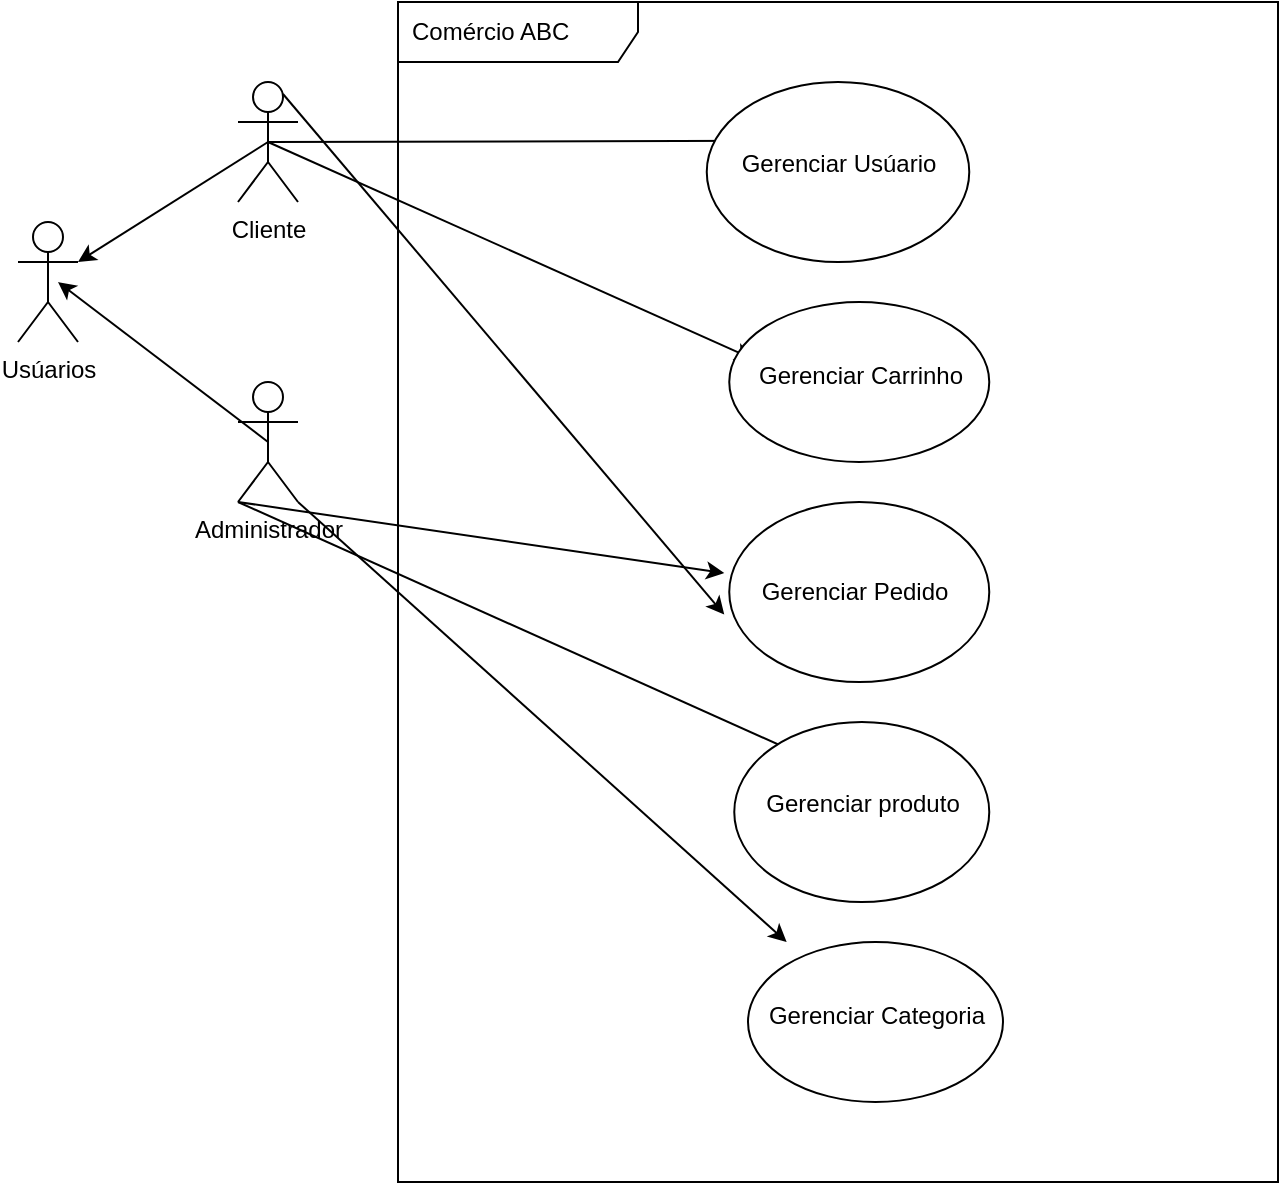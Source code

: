 <mxfile>
    <diagram id="q4IH4mwnKPXWAURjlu9s" name="Visão Geral - Domínio">
        <mxGraphModel dx="1059" dy="792" grid="1" gridSize="10" guides="1" tooltips="1" connect="1" arrows="1" fold="1" page="1" pageScale="1" pageWidth="850" pageHeight="1100" math="0" shadow="0">
            <root>
                <mxCell id="0"/>
                <mxCell id="1" parent="0"/>
                <mxCell id="2" value="Comércio ABC" style="shape=umlFrame;whiteSpace=wrap;html=1;width=120;height=30;boundedLbl=1;verticalAlign=middle;align=left;spacingLeft=5;" parent="1" vertex="1">
                    <mxGeometry x="250" y="20" width="440" height="590" as="geometry"/>
                </mxCell>
                <mxCell id="61" style="edgeStyle=none;html=1;exitX=0.5;exitY=0.5;exitDx=0;exitDy=0;exitPerimeter=0;" parent="1" source="7" edge="1">
                    <mxGeometry relative="1" as="geometry">
                        <mxPoint x="80" y="160" as="targetPoint"/>
                    </mxGeometry>
                </mxCell>
                <mxCell id="66" style="edgeStyle=none;html=1;exitX=0;exitY=1;exitDx=0;exitDy=0;exitPerimeter=0;" parent="1" source="7" target="48" edge="1">
                    <mxGeometry relative="1" as="geometry"/>
                </mxCell>
                <mxCell id="67" style="edgeStyle=none;html=1;exitX=0;exitY=1;exitDx=0;exitDy=0;exitPerimeter=0;entryX=0.5;entryY=0;entryDx=0;entryDy=0;" parent="1" source="7" target="41" edge="1">
                    <mxGeometry relative="1" as="geometry"/>
                </mxCell>
                <mxCell id="68" style="edgeStyle=none;html=1;exitX=1;exitY=1;exitDx=0;exitDy=0;exitPerimeter=0;" parent="1" source="7" target="32" edge="1">
                    <mxGeometry relative="1" as="geometry"/>
                </mxCell>
                <mxCell id="7" value="Administrador" style="shape=umlActor;verticalLabelPosition=bottom;verticalAlign=top;html=1;" parent="1" vertex="1">
                    <mxGeometry x="170" y="210" width="30" height="60" as="geometry"/>
                </mxCell>
                <mxCell id="60" style="edgeStyle=none;html=1;exitX=0.5;exitY=0.5;exitDx=0;exitDy=0;exitPerimeter=0;entryX=1;entryY=0.333;entryDx=0;entryDy=0;entryPerimeter=0;" parent="1" source="13" target="14" edge="1">
                    <mxGeometry relative="1" as="geometry"/>
                </mxCell>
                <mxCell id="62" style="edgeStyle=none;html=1;exitX=0.5;exitY=0.5;exitDx=0;exitDy=0;exitPerimeter=0;entryX=0.378;entryY=-0.029;entryDx=0;entryDy=0;entryPerimeter=0;" parent="1" source="13" target="58" edge="1">
                    <mxGeometry relative="1" as="geometry"/>
                </mxCell>
                <mxCell id="63" style="edgeStyle=none;html=1;exitX=0.5;exitY=0.5;exitDx=0;exitDy=0;exitPerimeter=0;entryX=0.092;entryY=0.092;entryDx=0;entryDy=0;entryPerimeter=0;" parent="1" source="13" target="53" edge="1">
                    <mxGeometry relative="1" as="geometry"/>
                </mxCell>
                <mxCell id="65" style="edgeStyle=none;html=1;exitX=0.75;exitY=0.1;exitDx=0;exitDy=0;exitPerimeter=0;entryX=0;entryY=1;entryDx=0;entryDy=0;" parent="1" source="13" target="48" edge="1">
                    <mxGeometry relative="1" as="geometry"/>
                </mxCell>
                <mxCell id="13" value="Cliente&lt;br&gt;" style="shape=umlActor;verticalLabelPosition=bottom;verticalAlign=top;html=1;" parent="1" vertex="1">
                    <mxGeometry x="170" y="60" width="30" height="60" as="geometry"/>
                </mxCell>
                <mxCell id="14" value="Usúarios" style="shape=umlActor;verticalLabelPosition=bottom;verticalAlign=top;html=1;" parent="1" vertex="1">
                    <mxGeometry x="60" y="130" width="30" height="60" as="geometry"/>
                </mxCell>
                <mxCell id="32" value="" style="shape=ellipse;container=1;horizontal=1;horizontalStack=0;resizeParent=1;resizeParentMax=0;resizeLast=0;html=1;dashed=0;collapsible=0;" parent="1" vertex="1">
                    <mxGeometry x="425" y="490" width="127.5" height="80" as="geometry"/>
                </mxCell>
                <mxCell id="35" value="Gerenciar Categoria" style="text;html=1;align=center;verticalAlign=middle;rotatable=0;fillColor=none;strokeColor=none;" parent="32" vertex="1">
                    <mxGeometry y="26.667" width="127.5" height="20" as="geometry"/>
                </mxCell>
                <mxCell id="38" value="" style="shape=ellipse;container=1;horizontal=1;horizontalStack=0;resizeParent=1;resizeParentMax=0;resizeLast=0;html=1;dashed=0;collapsible=0;" parent="1" vertex="1">
                    <mxGeometry x="418.13" y="380" width="127.5" height="90" as="geometry"/>
                </mxCell>
                <mxCell id="41" value="Gerenciar produto" style="text;html=1;align=center;verticalAlign=middle;rotatable=0;fillColor=none;strokeColor=none;" parent="38" vertex="1">
                    <mxGeometry y="30.0" width="127.5" height="22.5" as="geometry"/>
                </mxCell>
                <mxCell id="45" value="" style="shape=ellipse;container=1;horizontal=1;horizontalStack=0;resizeParent=1;resizeParentMax=0;resizeLast=0;html=1;dashed=0;collapsible=0;" parent="1" vertex="1">
                    <mxGeometry x="415.63" y="270" width="130" height="90" as="geometry"/>
                </mxCell>
                <mxCell id="48" value="Gerenciar Pedido" style="text;html=1;align=center;verticalAlign=middle;rotatable=0;fillColor=none;strokeColor=none;" parent="45" vertex="1">
                    <mxGeometry x="-2.5" y="33.75" width="130" height="22.5" as="geometry"/>
                </mxCell>
                <mxCell id="50" value="" style="shape=ellipse;container=1;horizontal=1;horizontalStack=0;resizeParent=1;resizeParentMax=0;resizeLast=0;html=1;dashed=0;collapsible=0;" parent="1" vertex="1">
                    <mxGeometry x="415.63" y="170" width="130" height="80" as="geometry"/>
                </mxCell>
                <mxCell id="53" value="Gerenciar Carrinho&lt;br&gt;" style="text;html=1;align=center;verticalAlign=middle;rotatable=0;fillColor=none;strokeColor=none;" parent="50" vertex="1">
                    <mxGeometry y="26.667" width="130" height="20" as="geometry"/>
                </mxCell>
                <mxCell id="55" value="" style="shape=ellipse;container=1;horizontal=1;horizontalStack=0;resizeParent=1;resizeParentMax=0;resizeLast=0;html=1;dashed=0;collapsible=0;" parent="1" vertex="1">
                    <mxGeometry x="404.38" y="60" width="131.25" height="90" as="geometry"/>
                </mxCell>
                <mxCell id="58" value="Gerenciar Usúario" style="text;html=1;align=center;verticalAlign=middle;rotatable=0;fillColor=none;strokeColor=none;" parent="55" vertex="1">
                    <mxGeometry y="30.0" width="131.25" height="22.5" as="geometry"/>
                </mxCell>
            </root>
        </mxGraphModel>
    </diagram>
    <diagram id="TSsALLZ51SnXMPDmRImD" name="Subdomínio - Catálogo">
        <mxGraphModel dx="1909" dy="1892" grid="1" gridSize="10" guides="1" tooltips="1" connect="1" arrows="1" fold="1" page="1" pageScale="1" pageWidth="850" pageHeight="1100" math="0" shadow="0">
            <root>
                <mxCell id="0"/>
                <mxCell id="1" parent="0"/>
                <mxCell id="RhjS9vUAR-9wMyZRYqH6-119" style="edgeStyle=none;html=1;exitX=0.5;exitY=0.5;exitDx=0;exitDy=0;exitPerimeter=0;endArrow=classic;endFill=1;entryX=0.108;entryY=1.17;entryDx=0;entryDy=0;entryPerimeter=0;" parent="1" source="hPotBaxYPBjXv2HvKoij-1" target="RhjS9vUAR-9wMyZRYqH6-2" edge="1">
                    <mxGeometry relative="1" as="geometry">
                        <mxPoint x="100" y="-338.547" as="targetPoint"/>
                    </mxGeometry>
                </mxCell>
                <mxCell id="hPotBaxYPBjXv2HvKoij-1" value="Administrador" style="shape=umlActor;verticalLabelPosition=bottom;verticalAlign=top;html=1;" parent="1" vertex="1">
                    <mxGeometry x="20" y="-330" width="30" height="60" as="geometry"/>
                </mxCell>
                <mxCell id="RhjS9vUAR-9wMyZRYqH6-1" value="" style="shape=ellipse;container=1;horizontal=1;horizontalStack=0;resizeParent=1;resizeParentMax=0;resizeLast=0;html=1;dashed=0;collapsible=0;" parent="1" vertex="1">
                    <mxGeometry x="140" y="-330" width="127.5" height="80" as="geometry"/>
                </mxCell>
                <mxCell id="RhjS9vUAR-9wMyZRYqH6-2" value="Gerenciar Categoria" style="text;html=1;align=center;verticalAlign=middle;rotatable=0;fillColor=none;strokeColor=none;" parent="RhjS9vUAR-9wMyZRYqH6-1" vertex="1">
                    <mxGeometry y="29.997" width="127.5" height="20" as="geometry"/>
                </mxCell>
                <mxCell id="RhjS9vUAR-9wMyZRYqH6-10" value="" style="shape=ellipse;container=1;horizontal=1;horizontalStack=0;resizeParent=1;resizeParentMax=0;resizeLast=0;html=1;dashed=0;collapsible=0;" parent="1" vertex="1">
                    <mxGeometry x="325" y="-490" width="130" height="90" as="geometry"/>
                </mxCell>
                <mxCell id="RhjS9vUAR-9wMyZRYqH6-13" value="Criar Categoria" style="text;html=1;align=center;verticalAlign=middle;rotatable=0;fillColor=none;strokeColor=none;" parent="RhjS9vUAR-9wMyZRYqH6-10" vertex="1">
                    <mxGeometry y="30" width="130" height="22.5" as="geometry"/>
                </mxCell>
                <mxCell id="RhjS9vUAR-9wMyZRYqH6-17" value="" style="shape=ellipse;container=1;horizontal=1;horizontalStack=0;resizeParent=1;resizeParentMax=0;resizeLast=0;html=1;dashed=0;collapsible=0;" parent="1" vertex="1">
                    <mxGeometry x="320" y="-370" width="155" height="100" as="geometry"/>
                </mxCell>
                <mxCell id="RhjS9vUAR-9wMyZRYqH6-21" value="Recuperar Categoria" style="text;html=1;align=left;verticalAlign=middle;rotatable=0;spacingLeft=25;fillColor=none;strokeColor=none;" parent="RhjS9vUAR-9wMyZRYqH6-17" vertex="1">
                    <mxGeometry x="-6" y="38.003" width="150" height="25" as="geometry"/>
                </mxCell>
                <mxCell id="RhjS9vUAR-9wMyZRYqH6-22" value="" style="shape=ellipse;container=1;horizontal=1;horizontalStack=0;resizeParent=1;resizeParentMax=0;resizeLast=0;html=1;dashed=0;collapsible=0;" parent="1" vertex="1">
                    <mxGeometry x="315" y="-240" width="150" height="90" as="geometry"/>
                </mxCell>
                <mxCell id="RhjS9vUAR-9wMyZRYqH6-25" value="Atualizar Categoria" style="text;html=1;align=center;verticalAlign=middle;rotatable=0;fillColor=none;strokeColor=none;" parent="RhjS9vUAR-9wMyZRYqH6-22" vertex="1">
                    <mxGeometry y="30" width="150" height="22.5" as="geometry"/>
                </mxCell>
                <mxCell id="RhjS9vUAR-9wMyZRYqH6-27" value="" style="shape=ellipse;container=1;horizontal=1;horizontalStack=0;resizeParent=1;resizeParentMax=0;resizeLast=0;html=1;dashed=0;collapsible=0;" parent="1" vertex="1">
                    <mxGeometry x="310" y="-120" width="140" height="90" as="geometry"/>
                </mxCell>
                <mxCell id="RhjS9vUAR-9wMyZRYqH6-30" value="Deletar Categoria" style="text;html=1;align=center;verticalAlign=middle;rotatable=0;fillColor=none;strokeColor=none;" parent="RhjS9vUAR-9wMyZRYqH6-27" vertex="1">
                    <mxGeometry y="35" width="140" height="22.5" as="geometry"/>
                </mxCell>
                <mxCell id="RhjS9vUAR-9wMyZRYqH6-32" value="" style="shape=ellipse;container=1;horizontal=1;horizontalStack=0;resizeParent=1;resizeParentMax=0;resizeLast=0;html=1;dashed=0;collapsible=0;" parent="1" vertex="1">
                    <mxGeometry x="540" y="-490" width="150" height="100" as="geometry"/>
                </mxCell>
                <mxCell id="RhjS9vUAR-9wMyZRYqH6-35" value="Recuperar Categoria por ID" style="text;html=1;align=center;verticalAlign=middle;rotatable=0;fillColor=none;strokeColor=none;" parent="RhjS9vUAR-9wMyZRYqH6-32" vertex="1">
                    <mxGeometry y="33.333" width="150" height="25" as="geometry"/>
                </mxCell>
                <mxCell id="RhjS9vUAR-9wMyZRYqH6-37" value="" style="shape=ellipse;container=1;horizontal=1;horizontalStack=0;resizeParent=1;resizeParentMax=0;resizeLast=0;html=1;dashed=0;collapsible=0;" parent="1" vertex="1">
                    <mxGeometry x="540" y="-350" width="160" height="100" as="geometry"/>
                </mxCell>
                <mxCell id="RhjS9vUAR-9wMyZRYqH6-40" value="Recuperar por Filtro" style="text;html=1;align=center;verticalAlign=middle;rotatable=0;fillColor=none;strokeColor=none;" parent="RhjS9vUAR-9wMyZRYqH6-37" vertex="1">
                    <mxGeometry y="33.333" width="160" height="25" as="geometry"/>
                </mxCell>
                <mxCell id="RhjS9vUAR-9wMyZRYqH6-48" style="edgeStyle=none;html=1;exitX=0.5;exitY=1;exitDx=0;exitDy=0;" parent="1" source="RhjS9vUAR-9wMyZRYqH6-35" target="RhjS9vUAR-9wMyZRYqH6-17" edge="1">
                    <mxGeometry relative="1" as="geometry"/>
                </mxCell>
                <mxCell id="RhjS9vUAR-9wMyZRYqH6-52" value="&amp;lt;&amp;lt;extend&amp;gt;&amp;gt;" style="html=1;verticalAlign=bottom;labelBackgroundColor=none;endArrow=open;endFill=0;dashed=1;entryX=0.5;entryY=0;entryDx=0;entryDy=0;exitX=0;exitY=0.75;exitDx=0;exitDy=0;" parent="1" source="RhjS9vUAR-9wMyZRYqH6-13" target="RhjS9vUAR-9wMyZRYqH6-1" edge="1">
                    <mxGeometry width="160" relative="1" as="geometry">
                        <mxPoint x="290" y="-975" as="sourcePoint"/>
                        <mxPoint x="450" y="-975" as="targetPoint"/>
                    </mxGeometry>
                </mxCell>
                <mxCell id="RhjS9vUAR-9wMyZRYqH6-54" value="&amp;lt;&amp;lt;extend&amp;gt;&amp;gt;" style="html=1;verticalAlign=bottom;labelBackgroundColor=none;endArrow=open;endFill=0;dashed=1;entryX=1;entryY=0.75;entryDx=0;entryDy=0;exitX=0.078;exitY=0.987;exitDx=0;exitDy=0;exitPerimeter=0;" parent="1" source="RhjS9vUAR-9wMyZRYqH6-21" target="RhjS9vUAR-9wMyZRYqH6-2" edge="1">
                    <mxGeometry width="160" relative="1" as="geometry">
                        <mxPoint x="420" y="-875" as="sourcePoint"/>
                        <mxPoint x="580" y="-875" as="targetPoint"/>
                        <Array as="points"/>
                    </mxGeometry>
                </mxCell>
                <mxCell id="RhjS9vUAR-9wMyZRYqH6-55" value="&amp;lt;&amp;lt;extend&amp;gt;&amp;gt;" style="html=1;verticalAlign=bottom;labelBackgroundColor=none;endArrow=open;endFill=0;dashed=1;exitX=0;exitY=0.75;exitDx=0;exitDy=0;entryX=0.96;entryY=0.721;entryDx=0;entryDy=0;entryPerimeter=0;" parent="1" source="RhjS9vUAR-9wMyZRYqH6-25" target="RhjS9vUAR-9wMyZRYqH6-1" edge="1">
                    <mxGeometry width="160" relative="1" as="geometry">
                        <mxPoint x="420" y="-785" as="sourcePoint"/>
                        <mxPoint x="580" y="-785" as="targetPoint"/>
                        <Array as="points">
                            <mxPoint x="300" y="-240"/>
                            <mxPoint x="280" y="-250"/>
                        </Array>
                    </mxGeometry>
                </mxCell>
                <mxCell id="RhjS9vUAR-9wMyZRYqH6-58" value="&amp;lt;&amp;lt;extend&amp;gt;&amp;gt;" style="html=1;verticalAlign=bottom;labelBackgroundColor=none;endArrow=open;endFill=0;dashed=1;exitX=0;exitY=0.25;exitDx=0;exitDy=0;" parent="1" source="RhjS9vUAR-9wMyZRYqH6-30" target="RhjS9vUAR-9wMyZRYqH6-1" edge="1">
                    <mxGeometry width="160" relative="1" as="geometry">
                        <mxPoint x="295" y="-715" as="sourcePoint"/>
                        <mxPoint x="455" y="-715" as="targetPoint"/>
                    </mxGeometry>
                </mxCell>
                <mxCell id="RhjS9vUAR-9wMyZRYqH6-67" style="edgeStyle=none;html=1;exitX=0.25;exitY=1;exitDx=0;exitDy=0;endArrow=classic;endFill=1;entryX=0.955;entryY=0.718;entryDx=0;entryDy=0;entryPerimeter=0;" parent="1" source="RhjS9vUAR-9wMyZRYqH6-40" target="RhjS9vUAR-9wMyZRYqH6-17" edge="1">
                    <mxGeometry relative="1" as="geometry">
                        <mxPoint x="630" y="-330" as="targetPoint"/>
                    </mxGeometry>
                </mxCell>
                <mxCell id="RhjS9vUAR-9wMyZRYqH6-95" style="edgeStyle=none;html=1;exitX=0.5;exitY=0.5;exitDx=0;exitDy=0;exitPerimeter=0;entryX=0.157;entryY=0.479;entryDx=0;entryDy=0;entryPerimeter=0;endArrow=classic;endFill=1;" parent="1" source="RhjS9vUAR-9wMyZRYqH6-70" target="RhjS9vUAR-9wMyZRYqH6-72" edge="1">
                    <mxGeometry relative="1" as="geometry"/>
                </mxCell>
                <mxCell id="RhjS9vUAR-9wMyZRYqH6-70" value="Administrador" style="shape=umlActor;verticalLabelPosition=bottom;verticalAlign=top;html=1;" parent="1" vertex="1">
                    <mxGeometry x="20" y="-825" width="30" height="60" as="geometry"/>
                </mxCell>
                <mxCell id="RhjS9vUAR-9wMyZRYqH6-71" value="" style="shape=ellipse;container=1;horizontal=1;horizontalStack=0;resizeParent=1;resizeParentMax=0;resizeLast=0;html=1;dashed=0;collapsible=0;" parent="1" vertex="1">
                    <mxGeometry x="135" y="-835" width="127.5" height="80" as="geometry"/>
                </mxCell>
                <mxCell id="RhjS9vUAR-9wMyZRYqH6-72" value="Gerenciar Produto" style="text;html=1;align=center;verticalAlign=middle;rotatable=0;fillColor=none;strokeColor=none;" parent="RhjS9vUAR-9wMyZRYqH6-71" vertex="1">
                    <mxGeometry y="29.997" width="127.5" height="20" as="geometry"/>
                </mxCell>
                <mxCell id="RhjS9vUAR-9wMyZRYqH6-73" value="" style="shape=ellipse;container=1;horizontal=1;horizontalStack=0;resizeParent=1;resizeParentMax=0;resizeLast=0;html=1;dashed=0;collapsible=0;" parent="1" vertex="1">
                    <mxGeometry x="335" y="-1073.75" width="130" height="90" as="geometry"/>
                </mxCell>
                <mxCell id="RhjS9vUAR-9wMyZRYqH6-76" value="" style="shape=ellipse;container=1;horizontal=1;horizontalStack=0;resizeParent=1;resizeParentMax=0;resizeLast=0;html=1;dashed=0;collapsible=0;" parent="1" vertex="1">
                    <mxGeometry x="325" y="-965" width="140" height="95" as="geometry"/>
                </mxCell>
                <mxCell id="RhjS9vUAR-9wMyZRYqH6-77" value="Recuperar Produto" style="text;html=1;align=left;verticalAlign=middle;rotatable=0;spacingLeft=25;fillColor=none;strokeColor=none;" parent="RhjS9vUAR-9wMyZRYqH6-76" vertex="1">
                    <mxGeometry x="-5.6" y="36.103" width="140" height="23.75" as="geometry"/>
                </mxCell>
                <mxCell id="RhjS9vUAR-9wMyZRYqH6-78" value="" style="shape=ellipse;container=1;horizontal=1;horizontalStack=0;resizeParent=1;resizeParentMax=0;resizeLast=0;html=1;dashed=0;collapsible=0;" parent="1" vertex="1">
                    <mxGeometry x="315" y="-840" width="150" height="90" as="geometry"/>
                </mxCell>
                <mxCell id="RhjS9vUAR-9wMyZRYqH6-79" value="Atualizar Produto" style="text;html=1;align=center;verticalAlign=middle;rotatable=0;fillColor=none;strokeColor=none;" parent="RhjS9vUAR-9wMyZRYqH6-78" vertex="1">
                    <mxGeometry y="30" width="150" height="22.5" as="geometry"/>
                </mxCell>
                <mxCell id="RhjS9vUAR-9wMyZRYqH6-80" value="" style="shape=ellipse;container=1;horizontal=1;horizontalStack=0;resizeParent=1;resizeParentMax=0;resizeLast=0;html=1;dashed=0;collapsible=0;" parent="1" vertex="1">
                    <mxGeometry x="320" y="-740" width="140" height="90" as="geometry"/>
                </mxCell>
                <mxCell id="RhjS9vUAR-9wMyZRYqH6-81" value="Deletar Produto" style="text;html=1;align=center;verticalAlign=middle;rotatable=0;fillColor=none;strokeColor=none;" parent="RhjS9vUAR-9wMyZRYqH6-80" vertex="1">
                    <mxGeometry y="35" width="140" height="22.5" as="geometry"/>
                </mxCell>
                <mxCell id="RhjS9vUAR-9wMyZRYqH6-84" value="" style="shape=ellipse;container=1;horizontal=1;horizontalStack=0;resizeParent=1;resizeParentMax=0;resizeLast=0;html=1;dashed=0;collapsible=0;" parent="1" vertex="1">
                    <mxGeometry x="540" y="-1069.17" width="150" height="100" as="geometry"/>
                </mxCell>
                <mxCell id="RhjS9vUAR-9wMyZRYqH6-86" value="" style="shape=ellipse;container=1;horizontal=1;horizontalStack=0;resizeParent=1;resizeParentMax=0;resizeLast=0;html=1;dashed=0;collapsible=0;" parent="1" vertex="1">
                    <mxGeometry x="515" y="-935" width="140" height="85" as="geometry"/>
                </mxCell>
                <mxCell id="RhjS9vUAR-9wMyZRYqH6-87" value="Recuperar produto por filtro" style="text;html=1;align=center;verticalAlign=middle;rotatable=0;fillColor=none;strokeColor=none;" parent="RhjS9vUAR-9wMyZRYqH6-86" vertex="1">
                    <mxGeometry y="28.333" width="140" height="21.25" as="geometry"/>
                </mxCell>
                <mxCell id="RhjS9vUAR-9wMyZRYqH6-88" value="" style="shape=ellipse;container=1;horizontal=1;horizontalStack=0;resizeParent=1;resizeParentMax=0;resizeLast=0;html=1;dashed=0;collapsible=0;" parent="1" vertex="1">
                    <mxGeometry x="320" y="-630" width="140" height="90" as="geometry"/>
                </mxCell>
                <mxCell id="RhjS9vUAR-9wMyZRYqH6-89" value="Adicionar Categoria" style="text;html=1;align=center;verticalAlign=middle;rotatable=0;fillColor=none;strokeColor=none;" parent="RhjS9vUAR-9wMyZRYqH6-88" vertex="1">
                    <mxGeometry y="35" width="140" height="22.5" as="geometry"/>
                </mxCell>
                <mxCell id="RhjS9vUAR-9wMyZRYqH6-93" style="edgeStyle=none;html=1;exitX=0.25;exitY=1;exitDx=0;exitDy=0;endArrow=classic;endFill=1;entryX=1;entryY=0;entryDx=0;entryDy=0;" parent="1" source="RhjS9vUAR-9wMyZRYqH6-85" target="RhjS9vUAR-9wMyZRYqH6-77" edge="1">
                    <mxGeometry relative="1" as="geometry">
                        <mxPoint x="625" y="-1080" as="targetPoint"/>
                        <Array as="points"/>
                    </mxGeometry>
                </mxCell>
                <mxCell id="RhjS9vUAR-9wMyZRYqH6-94" style="edgeStyle=none;html=1;exitX=0;exitY=1;exitDx=0;exitDy=0;endArrow=classic;endFill=1;entryX=1;entryY=1;entryDx=0;entryDy=0;" parent="1" source="RhjS9vUAR-9wMyZRYqH6-87" target="RhjS9vUAR-9wMyZRYqH6-77" edge="1">
                    <mxGeometry relative="1" as="geometry">
                        <mxPoint x="65" y="-970" as="sourcePoint"/>
                        <mxPoint x="-58.5" y="-880.33" as="targetPoint"/>
                        <Array as="points"/>
                    </mxGeometry>
                </mxCell>
                <mxCell id="RhjS9vUAR-9wMyZRYqH6-96" value="" style="html=1;verticalAlign=bottom;labelBackgroundColor=none;endArrow=open;endFill=0;dashed=1;exitX=0.137;exitY=0.149;exitDx=0;exitDy=0;exitPerimeter=0;" parent="1" source="RhjS9vUAR-9wMyZRYqH6-88" target="RhjS9vUAR-9wMyZRYqH6-71" edge="1">
                    <mxGeometry width="160" relative="1" as="geometry">
                        <mxPoint x="212.5" y="-640" as="sourcePoint"/>
                        <mxPoint x="372.5" y="-640" as="targetPoint"/>
                    </mxGeometry>
                </mxCell>
                <mxCell id="RhjS9vUAR-9wMyZRYqH6-104" value="&amp;lt;&amp;lt;extend&amp;gt;&amp;gt;" style="edgeLabel;html=1;align=center;verticalAlign=middle;resizable=0;points=[];" parent="RhjS9vUAR-9wMyZRYqH6-96" vertex="1" connectable="0">
                    <mxGeometry x="-0.297" y="2" relative="1" as="geometry">
                        <mxPoint y="1" as="offset"/>
                    </mxGeometry>
                </mxCell>
                <mxCell id="RhjS9vUAR-9wMyZRYqH6-98" value="&amp;lt;&amp;lt;extend&amp;gt;&amp;gt;" style="html=1;verticalAlign=bottom;labelBackgroundColor=none;endArrow=open;endFill=0;dashed=1;entryX=0.863;entryY=0.813;entryDx=0;entryDy=0;entryPerimeter=0;exitX=0.18;exitY=0.088;exitDx=0;exitDy=0;exitPerimeter=0;" parent="1" source="RhjS9vUAR-9wMyZRYqH6-80" target="RhjS9vUAR-9wMyZRYqH6-71" edge="1">
                    <mxGeometry width="160" relative="1" as="geometry">
                        <mxPoint x="215" y="-590" as="sourcePoint"/>
                        <mxPoint x="375" y="-590" as="targetPoint"/>
                    </mxGeometry>
                </mxCell>
                <mxCell id="RhjS9vUAR-9wMyZRYqH6-99" value="&amp;lt;&amp;lt;extend&amp;gt;&amp;gt;" style="html=1;verticalAlign=bottom;labelBackgroundColor=none;endArrow=open;endFill=0;dashed=1;" parent="1" source="RhjS9vUAR-9wMyZRYqH6-78" target="RhjS9vUAR-9wMyZRYqH6-71" edge="1">
                    <mxGeometry width="160" relative="1" as="geometry">
                        <mxPoint x="195" y="-570" as="sourcePoint"/>
                        <mxPoint x="355" y="-570" as="targetPoint"/>
                    </mxGeometry>
                </mxCell>
                <mxCell id="RhjS9vUAR-9wMyZRYqH6-101" value="&amp;lt;&amp;lt;extend&amp;gt;&amp;gt;" style="html=1;verticalAlign=bottom;labelBackgroundColor=none;endArrow=open;endFill=0;dashed=1;exitX=0.117;exitY=0.832;exitDx=0;exitDy=0;exitPerimeter=0;entryX=0.927;entryY=-0.294;entryDx=0;entryDy=0;entryPerimeter=0;" parent="1" source="RhjS9vUAR-9wMyZRYqH6-76" target="RhjS9vUAR-9wMyZRYqH6-72" edge="1">
                    <mxGeometry width="160" relative="1" as="geometry">
                        <mxPoint x="415" y="-880" as="sourcePoint"/>
                        <mxPoint x="325" y="-830" as="targetPoint"/>
                    </mxGeometry>
                </mxCell>
                <mxCell id="RhjS9vUAR-9wMyZRYqH6-102" value="" style="html=1;verticalAlign=bottom;labelBackgroundColor=none;endArrow=open;endFill=0;dashed=1;entryX=0.771;entryY=0.063;entryDx=0;entryDy=0;entryPerimeter=0;exitX=0.184;exitY=0.887;exitDx=0;exitDy=0;exitPerimeter=0;" parent="1" target="RhjS9vUAR-9wMyZRYqH6-71" edge="1">
                    <mxGeometry width="160" relative="1" as="geometry">
                        <mxPoint x="358.92" y="-1000.17" as="sourcePoint"/>
                        <mxPoint x="385" y="-550" as="targetPoint"/>
                    </mxGeometry>
                </mxCell>
                <mxCell id="RhjS9vUAR-9wMyZRYqH6-103" value="&amp;lt;&amp;lt;extend&amp;gt;&amp;gt;" style="edgeLabel;html=1;align=center;verticalAlign=middle;resizable=0;points=[];" parent="RhjS9vUAR-9wMyZRYqH6-102" vertex="1" connectable="0">
                    <mxGeometry x="0.304" y="-2" relative="1" as="geometry">
                        <mxPoint as="offset"/>
                    </mxGeometry>
                </mxCell>
                <mxCell id="RhjS9vUAR-9wMyZRYqH6-105" value="" style="shape=ellipse;container=1;horizontal=1;horizontalStack=0;resizeParent=1;resizeParentMax=0;resizeLast=0;html=1;dashed=0;collapsible=0;" parent="1" vertex="1">
                    <mxGeometry x="685" y="-935" width="120" height="80" as="geometry"/>
                </mxCell>
                <mxCell id="RhjS9vUAR-9wMyZRYqH6-108" value="Recuperar por categoria" style="text;html=1;align=center;verticalAlign=middle;rotatable=0;fillColor=none;strokeColor=none;" parent="RhjS9vUAR-9wMyZRYqH6-105" vertex="1">
                    <mxGeometry y="26.667" width="120" height="20" as="geometry"/>
                </mxCell>
                <mxCell id="RhjS9vUAR-9wMyZRYqH6-110" style="edgeStyle=none;html=1;exitX=0.25;exitY=1;exitDx=0;exitDy=0;entryX=1;entryY=1;entryDx=0;entryDy=0;endArrow=classic;endFill=1;" parent="1" source="RhjS9vUAR-9wMyZRYqH6-108" target="RhjS9vUAR-9wMyZRYqH6-87" edge="1">
                    <mxGeometry relative="1" as="geometry"/>
                </mxCell>
                <mxCell id="RhjS9vUAR-9wMyZRYqH6-111" value="Text" style="text;html=1;align=center;verticalAlign=middle;resizable=0;points=[];autosize=1;strokeColor=none;fillColor=none;" parent="1" vertex="1">
                    <mxGeometry x="805" y="-15" width="50" height="30" as="geometry"/>
                </mxCell>
                <mxCell id="RhjS9vUAR-9wMyZRYqH6-74" value="Criar Produto" style="text;html=1;align=center;verticalAlign=middle;rotatable=0;fillColor=none;strokeColor=none;" parent="1" vertex="1">
                    <mxGeometry x="335" y="-1040" width="130" height="22.5" as="geometry"/>
                </mxCell>
                <mxCell id="RhjS9vUAR-9wMyZRYqH6-85" value="Recuperar produto por ID" style="text;html=1;align=center;verticalAlign=middle;rotatable=0;fillColor=none;strokeColor=none;" parent="1" vertex="1">
                    <mxGeometry x="540" y="-1031.667" width="150" height="25" as="geometry"/>
                </mxCell>
                <mxCell id="RhjS9vUAR-9wMyZRYqH6-125" value="Subdomínio - Cátalogo" style="shape=umlFrame;whiteSpace=wrap;html=1;width=120;height=30;boundedLbl=1;verticalAlign=middle;align=left;spacingLeft=5;" parent="1" vertex="1">
                    <mxGeometry x="100" y="-1090" width="720" height="1080" as="geometry"/>
                </mxCell>
            </root>
        </mxGraphModel>
    </diagram>
</mxfile>